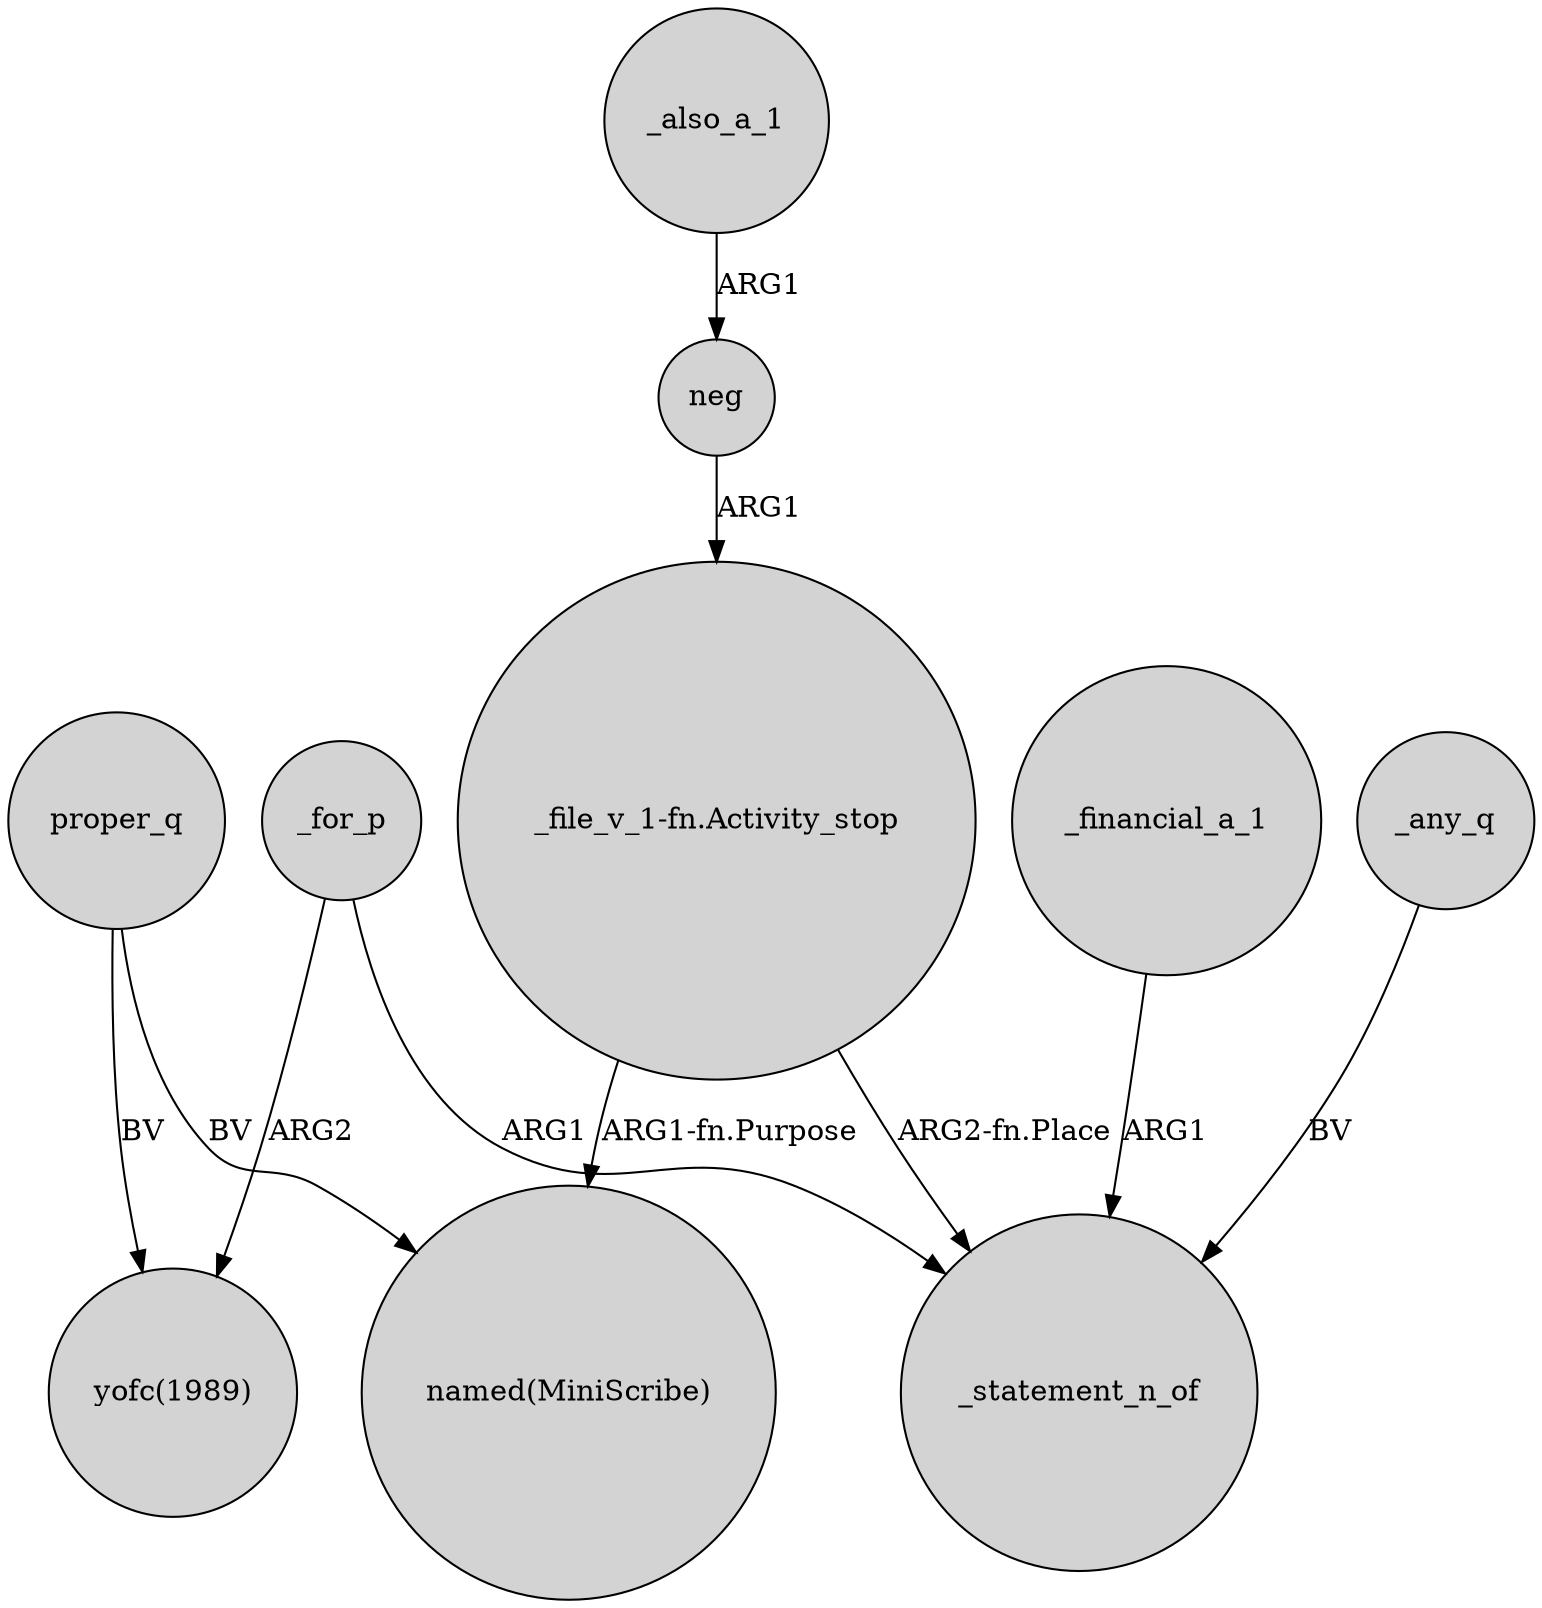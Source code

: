 digraph {
	node [shape=circle style=filled]
	_also_a_1 -> neg [label=ARG1]
	proper_q -> "named(MiniScribe)" [label=BV]
	_for_p -> "yofc(1989)" [label=ARG2]
	_financial_a_1 -> _statement_n_of [label=ARG1]
	_for_p -> _statement_n_of [label=ARG1]
	_any_q -> _statement_n_of [label=BV]
	"_file_v_1-fn.Activity_stop" -> _statement_n_of [label="ARG2-fn.Place"]
	neg -> "_file_v_1-fn.Activity_stop" [label=ARG1]
	proper_q -> "yofc(1989)" [label=BV]
	"_file_v_1-fn.Activity_stop" -> "named(MiniScribe)" [label="ARG1-fn.Purpose"]
}
